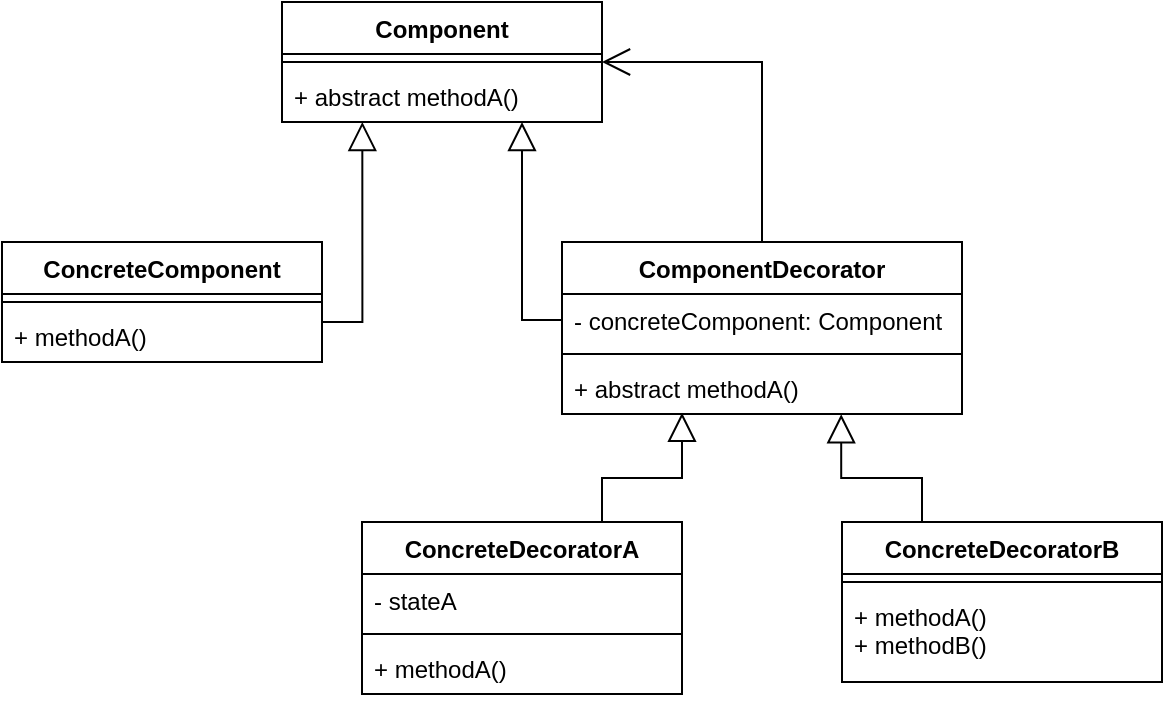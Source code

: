 <mxfile version="13.9.2" type="device" pages="2"><diagram id="ixVul_4KcDESUZHlSVRg" name="GenericUML"><mxGraphModel dx="1420" dy="802" grid="1" gridSize="10" guides="1" tooltips="1" connect="1" arrows="1" fold="1" page="1" pageScale="1" pageWidth="827" pageHeight="1169" math="0" shadow="0"><root><mxCell id="0"/><mxCell id="1" parent="0"/><mxCell id="Dd06lhBYAD_GBAxw21-e-1" value="Component" style="swimlane;fontStyle=1;align=center;verticalAlign=top;childLayout=stackLayout;horizontal=1;startSize=26;horizontalStack=0;resizeParent=1;resizeParentMax=0;resizeLast=0;collapsible=1;marginBottom=0;" parent="1" vertex="1"><mxGeometry x="280" y="40" width="160" height="60" as="geometry"/></mxCell><mxCell id="Dd06lhBYAD_GBAxw21-e-3" value="" style="line;strokeWidth=1;fillColor=none;align=left;verticalAlign=middle;spacingTop=-1;spacingLeft=3;spacingRight=3;rotatable=0;labelPosition=right;points=[];portConstraint=eastwest;" parent="Dd06lhBYAD_GBAxw21-e-1" vertex="1"><mxGeometry y="26" width="160" height="8" as="geometry"/></mxCell><mxCell id="Dd06lhBYAD_GBAxw21-e-4" value="+ abstract methodA()" style="text;strokeColor=none;fillColor=none;align=left;verticalAlign=top;spacingLeft=4;spacingRight=4;overflow=hidden;rotatable=0;points=[[0,0.5],[1,0.5]];portConstraint=eastwest;" parent="Dd06lhBYAD_GBAxw21-e-1" vertex="1"><mxGeometry y="34" width="160" height="26" as="geometry"/></mxCell><mxCell id="Dd06lhBYAD_GBAxw21-e-9" style="edgeStyle=orthogonalEdgeStyle;rounded=0;orthogonalLoop=1;jettySize=auto;html=1;exitX=1;exitY=0.231;exitDx=0;exitDy=0;entryX=0.251;entryY=0.998;entryDx=0;entryDy=0;entryPerimeter=0;endSize=12;endArrow=block;endFill=0;exitPerimeter=0;" parent="1" source="Dd06lhBYAD_GBAxw21-e-8" target="Dd06lhBYAD_GBAxw21-e-4" edge="1"><mxGeometry relative="1" as="geometry"><Array as="points"><mxPoint x="320" y="200"/></Array></mxGeometry></mxCell><mxCell id="Dd06lhBYAD_GBAxw21-e-5" value="ConcreteComponent" style="swimlane;fontStyle=1;align=center;verticalAlign=top;childLayout=stackLayout;horizontal=1;startSize=26;horizontalStack=0;resizeParent=1;resizeParentMax=0;resizeLast=0;collapsible=1;marginBottom=0;" parent="1" vertex="1"><mxGeometry x="140" y="160" width="160" height="60" as="geometry"/></mxCell><mxCell id="Dd06lhBYAD_GBAxw21-e-7" value="" style="line;strokeWidth=1;fillColor=none;align=left;verticalAlign=middle;spacingTop=-1;spacingLeft=3;spacingRight=3;rotatable=0;labelPosition=right;points=[];portConstraint=eastwest;" parent="Dd06lhBYAD_GBAxw21-e-5" vertex="1"><mxGeometry y="26" width="160" height="8" as="geometry"/></mxCell><mxCell id="Dd06lhBYAD_GBAxw21-e-8" value="+ methodA()" style="text;strokeColor=none;fillColor=none;align=left;verticalAlign=top;spacingLeft=4;spacingRight=4;overflow=hidden;rotatable=0;points=[[0,0.5],[1,0.5]];portConstraint=eastwest;" parent="Dd06lhBYAD_GBAxw21-e-5" vertex="1"><mxGeometry y="34" width="160" height="26" as="geometry"/></mxCell><mxCell id="Dd06lhBYAD_GBAxw21-e-14" style="edgeStyle=orthogonalEdgeStyle;rounded=0;orthogonalLoop=1;jettySize=auto;html=1;exitX=0;exitY=0.5;exitDx=0;exitDy=0;entryX=0.75;entryY=1;entryDx=0;entryDy=0;entryPerimeter=0;endArrow=block;endFill=0;endSize=12;" parent="1" source="Dd06lhBYAD_GBAxw21-e-11" target="Dd06lhBYAD_GBAxw21-e-4" edge="1"><mxGeometry relative="1" as="geometry"><Array as="points"><mxPoint x="400" y="199"/></Array></mxGeometry></mxCell><mxCell id="Dd06lhBYAD_GBAxw21-e-15" style="edgeStyle=orthogonalEdgeStyle;rounded=0;orthogonalLoop=1;jettySize=auto;html=1;exitX=0.5;exitY=0;exitDx=0;exitDy=0;entryX=1;entryY=0.5;entryDx=0;entryDy=0;endArrow=open;endFill=0;endSize=12;" parent="1" source="Dd06lhBYAD_GBAxw21-e-10" target="Dd06lhBYAD_GBAxw21-e-1" edge="1"><mxGeometry relative="1" as="geometry"/></mxCell><mxCell id="Dd06lhBYAD_GBAxw21-e-10" value="ComponentDecorator" style="swimlane;fontStyle=1;align=center;verticalAlign=top;childLayout=stackLayout;horizontal=1;startSize=26;horizontalStack=0;resizeParent=1;resizeParentMax=0;resizeLast=0;collapsible=1;marginBottom=0;" parent="1" vertex="1"><mxGeometry x="420" y="160" width="200" height="86" as="geometry"/></mxCell><mxCell id="Dd06lhBYAD_GBAxw21-e-11" value="- concreteComponent: Component" style="text;strokeColor=none;fillColor=none;align=left;verticalAlign=top;spacingLeft=4;spacingRight=4;overflow=hidden;rotatable=0;points=[[0,0.5],[1,0.5]];portConstraint=eastwest;" parent="Dd06lhBYAD_GBAxw21-e-10" vertex="1"><mxGeometry y="26" width="200" height="26" as="geometry"/></mxCell><mxCell id="Dd06lhBYAD_GBAxw21-e-12" value="" style="line;strokeWidth=1;fillColor=none;align=left;verticalAlign=middle;spacingTop=-1;spacingLeft=3;spacingRight=3;rotatable=0;labelPosition=right;points=[];portConstraint=eastwest;" parent="Dd06lhBYAD_GBAxw21-e-10" vertex="1"><mxGeometry y="52" width="200" height="8" as="geometry"/></mxCell><mxCell id="Dd06lhBYAD_GBAxw21-e-13" value="+ abstract methodA()" style="text;strokeColor=none;fillColor=none;align=left;verticalAlign=top;spacingLeft=4;spacingRight=4;overflow=hidden;rotatable=0;points=[[0,0.5],[1,0.5]];portConstraint=eastwest;" parent="Dd06lhBYAD_GBAxw21-e-10" vertex="1"><mxGeometry y="60" width="200" height="26" as="geometry"/></mxCell><mxCell id="Dd06lhBYAD_GBAxw21-e-20" style="edgeStyle=orthogonalEdgeStyle;rounded=0;orthogonalLoop=1;jettySize=auto;html=1;exitX=0.75;exitY=0;exitDx=0;exitDy=0;entryX=0.3;entryY=0.976;entryDx=0;entryDy=0;entryPerimeter=0;endArrow=block;endFill=0;endSize=12;" parent="1" source="Dd06lhBYAD_GBAxw21-e-16" target="Dd06lhBYAD_GBAxw21-e-13" edge="1"><mxGeometry relative="1" as="geometry"/></mxCell><mxCell id="Dd06lhBYAD_GBAxw21-e-16" value="ConcreteDecoratorA" style="swimlane;fontStyle=1;align=center;verticalAlign=top;childLayout=stackLayout;horizontal=1;startSize=26;horizontalStack=0;resizeParent=1;resizeParentMax=0;resizeLast=0;collapsible=1;marginBottom=0;" parent="1" vertex="1"><mxGeometry x="320" y="300" width="160" height="86" as="geometry"/></mxCell><mxCell id="Dd06lhBYAD_GBAxw21-e-26" value="- stateA" style="text;strokeColor=none;fillColor=none;align=left;verticalAlign=top;spacingLeft=4;spacingRight=4;overflow=hidden;rotatable=0;points=[[0,0.5],[1,0.5]];portConstraint=eastwest;" parent="Dd06lhBYAD_GBAxw21-e-16" vertex="1"><mxGeometry y="26" width="160" height="26" as="geometry"/></mxCell><mxCell id="Dd06lhBYAD_GBAxw21-e-18" value="" style="line;strokeWidth=1;fillColor=none;align=left;verticalAlign=middle;spacingTop=-1;spacingLeft=3;spacingRight=3;rotatable=0;labelPosition=right;points=[];portConstraint=eastwest;" parent="Dd06lhBYAD_GBAxw21-e-16" vertex="1"><mxGeometry y="52" width="160" height="8" as="geometry"/></mxCell><mxCell id="Dd06lhBYAD_GBAxw21-e-19" value="+ methodA()" style="text;strokeColor=none;fillColor=none;align=left;verticalAlign=top;spacingLeft=4;spacingRight=4;overflow=hidden;rotatable=0;points=[[0,0.5],[1,0.5]];portConstraint=eastwest;" parent="Dd06lhBYAD_GBAxw21-e-16" vertex="1"><mxGeometry y="60" width="160" height="26" as="geometry"/></mxCell><mxCell id="Dd06lhBYAD_GBAxw21-e-25" style="edgeStyle=orthogonalEdgeStyle;rounded=0;orthogonalLoop=1;jettySize=auto;html=1;exitX=0.25;exitY=0;exitDx=0;exitDy=0;entryX=0.698;entryY=1.006;entryDx=0;entryDy=0;entryPerimeter=0;endArrow=block;endFill=0;endSize=12;" parent="1" source="Dd06lhBYAD_GBAxw21-e-21" target="Dd06lhBYAD_GBAxw21-e-13" edge="1"><mxGeometry relative="1" as="geometry"/></mxCell><mxCell id="Dd06lhBYAD_GBAxw21-e-21" value="ConcreteDecoratorB&#10;" style="swimlane;fontStyle=1;align=center;verticalAlign=top;childLayout=stackLayout;horizontal=1;startSize=26;horizontalStack=0;resizeParent=1;resizeParentMax=0;resizeLast=0;collapsible=1;marginBottom=0;" parent="1" vertex="1"><mxGeometry x="560" y="300" width="160" height="80" as="geometry"/></mxCell><mxCell id="Dd06lhBYAD_GBAxw21-e-23" value="" style="line;strokeWidth=1;fillColor=none;align=left;verticalAlign=middle;spacingTop=-1;spacingLeft=3;spacingRight=3;rotatable=0;labelPosition=right;points=[];portConstraint=eastwest;" parent="Dd06lhBYAD_GBAxw21-e-21" vertex="1"><mxGeometry y="26" width="160" height="8" as="geometry"/></mxCell><mxCell id="Dd06lhBYAD_GBAxw21-e-24" value="+ methodA()&#10;+ methodB()" style="text;strokeColor=none;fillColor=none;align=left;verticalAlign=top;spacingLeft=4;spacingRight=4;overflow=hidden;rotatable=0;points=[[0,0.5],[1,0.5]];portConstraint=eastwest;" parent="Dd06lhBYAD_GBAxw21-e-21" vertex="1"><mxGeometry y="34" width="160" height="46" as="geometry"/></mxCell></root></mxGraphModel></diagram><diagram id="sNaPmimaBeUa_L1E6De1" name="ConcreteUML"><mxGraphModel dx="2247" dy="745" grid="1" gridSize="10" guides="1" tooltips="1" connect="1" arrows="1" fold="1" page="1" pageScale="1" pageWidth="827" pageHeight="1169" math="0" shadow="0"><root><mxCell id="AxuqjJ9_FwzBccV1t9R9-0"/><mxCell id="AxuqjJ9_FwzBccV1t9R9-1" parent="AxuqjJ9_FwzBccV1t9R9-0"/><mxCell id="AxuqjJ9_FwzBccV1t9R9-2" value="Food" style="swimlane;fontStyle=1;align=center;verticalAlign=top;childLayout=stackLayout;horizontal=1;startSize=26;horizontalStack=0;resizeParent=1;resizeParentMax=0;resizeLast=0;collapsible=1;marginBottom=0;" parent="AxuqjJ9_FwzBccV1t9R9-1" vertex="1"><mxGeometry x="280" y="60" width="210" height="100" as="geometry"/></mxCell><mxCell id="gT3hDPitvEapAcHjn2qV-0" value="+ abstract _description : string&#10;+ abstract _cost : double" style="text;strokeColor=none;fillColor=none;align=left;verticalAlign=top;spacingLeft=4;spacingRight=4;overflow=hidden;rotatable=0;points=[[0,0.5],[1,0.5]];portConstraint=eastwest;" vertex="1" parent="AxuqjJ9_FwzBccV1t9R9-2"><mxGeometry y="26" width="210" height="44" as="geometry"/></mxCell><mxCell id="AxuqjJ9_FwzBccV1t9R9-3" value="" style="line;strokeWidth=1;fillColor=none;align=left;verticalAlign=middle;spacingTop=-1;spacingLeft=3;spacingRight=3;rotatable=0;labelPosition=right;points=[];portConstraint=eastwest;" parent="AxuqjJ9_FwzBccV1t9R9-2" vertex="1"><mxGeometry y="70" width="210" height="8" as="geometry"/></mxCell><mxCell id="AxuqjJ9_FwzBccV1t9R9-4" value="+ Food()" style="text;strokeColor=none;fillColor=none;align=left;verticalAlign=top;spacingLeft=4;spacingRight=4;overflow=hidden;rotatable=0;points=[[0,0.5],[1,0.5]];portConstraint=eastwest;" parent="AxuqjJ9_FwzBccV1t9R9-2" vertex="1"><mxGeometry y="78" width="210" height="22" as="geometry"/></mxCell><mxCell id="gT3hDPitvEapAcHjn2qV-6" style="edgeStyle=orthogonalEdgeStyle;rounded=0;orthogonalLoop=1;jettySize=auto;html=1;exitX=0.75;exitY=0;exitDx=0;exitDy=0;entryX=0.286;entryY=0.998;entryDx=0;entryDy=0;entryPerimeter=0;endSize=12;endArrow=block;endFill=0;" edge="1" parent="AxuqjJ9_FwzBccV1t9R9-1" source="AxuqjJ9_FwzBccV1t9R9-6" target="AxuqjJ9_FwzBccV1t9R9-4"><mxGeometry relative="1" as="geometry"><Array as="points"><mxPoint x="305" y="220"/><mxPoint x="340" y="220"/></Array></mxGeometry></mxCell><mxCell id="AxuqjJ9_FwzBccV1t9R9-6" value="Pizza" style="swimlane;fontStyle=1;align=center;verticalAlign=top;childLayout=stackLayout;horizontal=1;startSize=26;horizontalStack=0;resizeParent=1;resizeParentMax=0;resizeLast=0;collapsible=1;marginBottom=0;" parent="AxuqjJ9_FwzBccV1t9R9-1" vertex="1"><mxGeometry x="170" y="270" width="180" height="104" as="geometry"/></mxCell><mxCell id="gT3hDPitvEapAcHjn2qV-1" value="+ override _description : string&#10;+ override _cost : double" style="text;strokeColor=none;fillColor=none;align=left;verticalAlign=top;spacingLeft=4;spacingRight=4;overflow=hidden;rotatable=0;points=[[0,0.5],[1,0.5]];portConstraint=eastwest;" vertex="1" parent="AxuqjJ9_FwzBccV1t9R9-6"><mxGeometry y="26" width="180" height="44" as="geometry"/></mxCell><mxCell id="AxuqjJ9_FwzBccV1t9R9-7" value="" style="line;strokeWidth=1;fillColor=none;align=left;verticalAlign=middle;spacingTop=-1;spacingLeft=3;spacingRight=3;rotatable=0;labelPosition=right;points=[];portConstraint=eastwest;" parent="AxuqjJ9_FwzBccV1t9R9-6" vertex="1"><mxGeometry y="70" width="180" height="8" as="geometry"/></mxCell><mxCell id="AxuqjJ9_FwzBccV1t9R9-8" value="+ Pizza()" style="text;strokeColor=none;fillColor=none;align=left;verticalAlign=top;spacingLeft=4;spacingRight=4;overflow=hidden;rotatable=0;points=[[0,0.5],[1,0.5]];portConstraint=eastwest;" parent="AxuqjJ9_FwzBccV1t9R9-6" vertex="1"><mxGeometry y="78" width="180" height="26" as="geometry"/></mxCell><mxCell id="gT3hDPitvEapAcHjn2qV-8" style="edgeStyle=orthogonalEdgeStyle;rounded=0;jumpSize=6;orthogonalLoop=1;jettySize=auto;html=1;exitX=0.25;exitY=0;exitDx=0;exitDy=0;entryX=0.614;entryY=0.993;entryDx=0;entryDy=0;entryPerimeter=0;endArrow=block;endFill=0;endSize=12;" edge="1" parent="AxuqjJ9_FwzBccV1t9R9-1" source="AxuqjJ9_FwzBccV1t9R9-11" target="AxuqjJ9_FwzBccV1t9R9-4"><mxGeometry relative="1" as="geometry"/></mxCell><mxCell id="gT3hDPitvEapAcHjn2qV-9" style="edgeStyle=orthogonalEdgeStyle;rounded=0;jumpSize=6;orthogonalLoop=1;jettySize=auto;html=1;exitX=0.75;exitY=0;exitDx=0;exitDy=0;entryX=1;entryY=0.5;entryDx=0;entryDy=0;endArrow=open;endFill=0;endSize=12;" edge="1" parent="AxuqjJ9_FwzBccV1t9R9-1" source="AxuqjJ9_FwzBccV1t9R9-11" target="gT3hDPitvEapAcHjn2qV-0"><mxGeometry relative="1" as="geometry"/></mxCell><mxCell id="AxuqjJ9_FwzBccV1t9R9-11" value="ToppingDecorator" style="swimlane;fontStyle=1;align=center;verticalAlign=top;childLayout=stackLayout;horizontal=1;startSize=26;horizontalStack=0;resizeParent=1;resizeParentMax=0;resizeLast=0;collapsible=1;marginBottom=0;" parent="AxuqjJ9_FwzBccV1t9R9-1" vertex="1"><mxGeometry x="430" y="220" width="200" height="114" as="geometry"/></mxCell><mxCell id="AxuqjJ9_FwzBccV1t9R9-12" value="+ _additiveFood : Food&#10;+ abstract _description : string&#10;+ abstract _cost : double" style="text;strokeColor=none;fillColor=none;align=left;verticalAlign=top;spacingLeft=4;spacingRight=4;overflow=hidden;rotatable=0;points=[[0,0.5],[1,0.5]];portConstraint=eastwest;" parent="AxuqjJ9_FwzBccV1t9R9-11" vertex="1"><mxGeometry y="26" width="200" height="54" as="geometry"/></mxCell><mxCell id="AxuqjJ9_FwzBccV1t9R9-13" value="" style="line;strokeWidth=1;fillColor=none;align=left;verticalAlign=middle;spacingTop=-1;spacingLeft=3;spacingRight=3;rotatable=0;labelPosition=right;points=[];portConstraint=eastwest;" parent="AxuqjJ9_FwzBccV1t9R9-11" vertex="1"><mxGeometry y="80" width="200" height="8" as="geometry"/></mxCell><mxCell id="gT3hDPitvEapAcHjn2qV-10" value="+ abstract ToppingDecorator()" style="text;strokeColor=none;fillColor=none;align=left;verticalAlign=top;spacingLeft=4;spacingRight=4;overflow=hidden;rotatable=0;points=[[0,0.5],[1,0.5]];portConstraint=eastwest;" vertex="1" parent="AxuqjJ9_FwzBccV1t9R9-11"><mxGeometry y="88" width="200" height="26" as="geometry"/></mxCell><mxCell id="gT3hDPitvEapAcHjn2qV-17" style="edgeStyle=orthogonalEdgeStyle;rounded=0;jumpSize=6;orthogonalLoop=1;jettySize=auto;html=1;exitX=0.75;exitY=0;exitDx=0;exitDy=0;entryX=0.126;entryY=0.978;entryDx=0;entryDy=0;entryPerimeter=0;endArrow=block;endFill=0;endSize=12;" edge="1" parent="AxuqjJ9_FwzBccV1t9R9-1" source="AxuqjJ9_FwzBccV1t9R9-16" target="gT3hDPitvEapAcHjn2qV-10"><mxGeometry relative="1" as="geometry"/></mxCell><mxCell id="AxuqjJ9_FwzBccV1t9R9-16" value="Mozzarella" style="swimlane;fontStyle=1;align=center;verticalAlign=top;childLayout=stackLayout;horizontal=1;startSize=26;horizontalStack=0;resizeParent=1;resizeParentMax=0;resizeLast=0;collapsible=1;marginBottom=0;" parent="AxuqjJ9_FwzBccV1t9R9-1" vertex="1"><mxGeometry x="240" y="400" width="180" height="104" as="geometry"/></mxCell><mxCell id="gT3hDPitvEapAcHjn2qV-16" value="+ override _description : string&#10;+ override _cost : double" style="text;strokeColor=none;fillColor=none;align=left;verticalAlign=top;spacingLeft=4;spacingRight=4;overflow=hidden;rotatable=0;points=[[0,0.5],[1,0.5]];portConstraint=eastwest;" vertex="1" parent="AxuqjJ9_FwzBccV1t9R9-16"><mxGeometry y="26" width="180" height="44" as="geometry"/></mxCell><mxCell id="AxuqjJ9_FwzBccV1t9R9-18" value="" style="line;strokeWidth=1;fillColor=none;align=left;verticalAlign=middle;spacingTop=-1;spacingLeft=3;spacingRight=3;rotatable=0;labelPosition=right;points=[];portConstraint=eastwest;" parent="AxuqjJ9_FwzBccV1t9R9-16" vertex="1"><mxGeometry y="70" width="180" height="8" as="geometry"/></mxCell><mxCell id="AxuqjJ9_FwzBccV1t9R9-19" value="+ Mozzarella(Food food)" style="text;strokeColor=none;fillColor=none;align=left;verticalAlign=top;spacingLeft=4;spacingRight=4;overflow=hidden;rotatable=0;points=[[0,0.5],[1,0.5]];portConstraint=eastwest;" parent="AxuqjJ9_FwzBccV1t9R9-16" vertex="1"><mxGeometry y="78" width="180" height="26" as="geometry"/></mxCell><mxCell id="gT3hDPitvEapAcHjn2qV-7" style="edgeStyle=orthogonalEdgeStyle;rounded=0;orthogonalLoop=1;jettySize=auto;html=1;exitX=0.75;exitY=0;exitDx=0;exitDy=0;entryX=0.19;entryY=0.995;entryDx=0;entryDy=0;entryPerimeter=0;endArrow=block;endFill=0;jumpSize=6;endSize=12;" edge="1" parent="AxuqjJ9_FwzBccV1t9R9-1" source="gT3hDPitvEapAcHjn2qV-2" target="AxuqjJ9_FwzBccV1t9R9-4"><mxGeometry relative="1" as="geometry"><Array as="points"><mxPoint x="115" y="210"/><mxPoint x="320" y="210"/></Array></mxGeometry></mxCell><mxCell id="gT3hDPitvEapAcHjn2qV-2" value="Calzone" style="swimlane;fontStyle=1;align=center;verticalAlign=top;childLayout=stackLayout;horizontal=1;startSize=26;horizontalStack=0;resizeParent=1;resizeParentMax=0;resizeLast=0;collapsible=1;marginBottom=0;" vertex="1" parent="AxuqjJ9_FwzBccV1t9R9-1"><mxGeometry x="-20" y="270" width="180" height="104" as="geometry"/></mxCell><mxCell id="gT3hDPitvEapAcHjn2qV-3" value="+ override _description : string&#10;+ override _cost : double" style="text;strokeColor=none;fillColor=none;align=left;verticalAlign=top;spacingLeft=4;spacingRight=4;overflow=hidden;rotatable=0;points=[[0,0.5],[1,0.5]];portConstraint=eastwest;" vertex="1" parent="gT3hDPitvEapAcHjn2qV-2"><mxGeometry y="26" width="180" height="44" as="geometry"/></mxCell><mxCell id="gT3hDPitvEapAcHjn2qV-4" value="" style="line;strokeWidth=1;fillColor=none;align=left;verticalAlign=middle;spacingTop=-1;spacingLeft=3;spacingRight=3;rotatable=0;labelPosition=right;points=[];portConstraint=eastwest;" vertex="1" parent="gT3hDPitvEapAcHjn2qV-2"><mxGeometry y="70" width="180" height="8" as="geometry"/></mxCell><mxCell id="gT3hDPitvEapAcHjn2qV-5" value="+ Calzone()" style="text;strokeColor=none;fillColor=none;align=left;verticalAlign=top;spacingLeft=4;spacingRight=4;overflow=hidden;rotatable=0;points=[[0,0.5],[1,0.5]];portConstraint=eastwest;" vertex="1" parent="gT3hDPitvEapAcHjn2qV-2"><mxGeometry y="78" width="180" height="26" as="geometry"/></mxCell><mxCell id="gT3hDPitvEapAcHjn2qV-15" style="edgeStyle=orthogonalEdgeStyle;rounded=0;jumpSize=6;orthogonalLoop=1;jettySize=auto;html=1;exitX=0.75;exitY=0;exitDx=0;exitDy=0;endArrow=block;endFill=0;endSize=12;entryX=0.095;entryY=0.998;entryDx=0;entryDy=0;entryPerimeter=0;" edge="1" parent="AxuqjJ9_FwzBccV1t9R9-1" source="gT3hDPitvEapAcHjn2qV-11" target="AxuqjJ9_FwzBccV1t9R9-4"><mxGeometry relative="1" as="geometry"><mxPoint x="270" y="160" as="targetPoint"/><Array as="points"><mxPoint x="-75" y="200"/><mxPoint x="300" y="200"/></Array></mxGeometry></mxCell><mxCell id="gT3hDPitvEapAcHjn2qV-11" value="Sandwich" style="swimlane;fontStyle=1;align=center;verticalAlign=top;childLayout=stackLayout;horizontal=1;startSize=26;horizontalStack=0;resizeParent=1;resizeParentMax=0;resizeLast=0;collapsible=1;marginBottom=0;" vertex="1" parent="AxuqjJ9_FwzBccV1t9R9-1"><mxGeometry x="-210" y="270" width="180" height="104" as="geometry"/></mxCell><mxCell id="gT3hDPitvEapAcHjn2qV-12" value="+ override _description : string&#10;+ override _cost : double" style="text;strokeColor=none;fillColor=none;align=left;verticalAlign=top;spacingLeft=4;spacingRight=4;overflow=hidden;rotatable=0;points=[[0,0.5],[1,0.5]];portConstraint=eastwest;" vertex="1" parent="gT3hDPitvEapAcHjn2qV-11"><mxGeometry y="26" width="180" height="44" as="geometry"/></mxCell><mxCell id="gT3hDPitvEapAcHjn2qV-13" value="" style="line;strokeWidth=1;fillColor=none;align=left;verticalAlign=middle;spacingTop=-1;spacingLeft=3;spacingRight=3;rotatable=0;labelPosition=right;points=[];portConstraint=eastwest;" vertex="1" parent="gT3hDPitvEapAcHjn2qV-11"><mxGeometry y="70" width="180" height="8" as="geometry"/></mxCell><mxCell id="gT3hDPitvEapAcHjn2qV-14" value="+ Sandwich()" style="text;strokeColor=none;fillColor=none;align=left;verticalAlign=top;spacingLeft=4;spacingRight=4;overflow=hidden;rotatable=0;points=[[0,0.5],[1,0.5]];portConstraint=eastwest;" vertex="1" parent="gT3hDPitvEapAcHjn2qV-11"><mxGeometry y="78" width="180" height="26" as="geometry"/></mxCell><mxCell id="gT3hDPitvEapAcHjn2qV-22" style="edgeStyle=orthogonalEdgeStyle;rounded=0;jumpSize=6;orthogonalLoop=1;jettySize=auto;html=1;exitX=0.5;exitY=0;exitDx=0;exitDy=0;entryX=0.45;entryY=1;entryDx=0;entryDy=0;entryPerimeter=0;endArrow=block;endFill=0;endSize=12;" edge="1" parent="AxuqjJ9_FwzBccV1t9R9-1" source="gT3hDPitvEapAcHjn2qV-18" target="gT3hDPitvEapAcHjn2qV-10"><mxGeometry relative="1" as="geometry"/></mxCell><mxCell id="gT3hDPitvEapAcHjn2qV-18" value="Marinara" style="swimlane;fontStyle=1;align=center;verticalAlign=top;childLayout=stackLayout;horizontal=1;startSize=26;horizontalStack=0;resizeParent=1;resizeParentMax=0;resizeLast=0;collapsible=1;marginBottom=0;" vertex="1" parent="AxuqjJ9_FwzBccV1t9R9-1"><mxGeometry x="430" y="400" width="180" height="104" as="geometry"/></mxCell><mxCell id="gT3hDPitvEapAcHjn2qV-19" value="+ override _description : string&#10;+ override _cost : double" style="text;strokeColor=none;fillColor=none;align=left;verticalAlign=top;spacingLeft=4;spacingRight=4;overflow=hidden;rotatable=0;points=[[0,0.5],[1,0.5]];portConstraint=eastwest;" vertex="1" parent="gT3hDPitvEapAcHjn2qV-18"><mxGeometry y="26" width="180" height="44" as="geometry"/></mxCell><mxCell id="gT3hDPitvEapAcHjn2qV-20" value="" style="line;strokeWidth=1;fillColor=none;align=left;verticalAlign=middle;spacingTop=-1;spacingLeft=3;spacingRight=3;rotatable=0;labelPosition=right;points=[];portConstraint=eastwest;" vertex="1" parent="gT3hDPitvEapAcHjn2qV-18"><mxGeometry y="70" width="180" height="8" as="geometry"/></mxCell><mxCell id="gT3hDPitvEapAcHjn2qV-21" value="+ Marinara(Food food)" style="text;strokeColor=none;fillColor=none;align=left;verticalAlign=top;spacingLeft=4;spacingRight=4;overflow=hidden;rotatable=0;points=[[0,0.5],[1,0.5]];portConstraint=eastwest;" vertex="1" parent="gT3hDPitvEapAcHjn2qV-18"><mxGeometry y="78" width="180" height="26" as="geometry"/></mxCell><mxCell id="gT3hDPitvEapAcHjn2qV-27" style="edgeStyle=orthogonalEdgeStyle;rounded=0;jumpSize=6;orthogonalLoop=1;jettySize=auto;html=1;exitX=0.25;exitY=0;exitDx=0;exitDy=0;endArrow=block;endFill=0;endSize=12;entryX=0.65;entryY=1.015;entryDx=0;entryDy=0;entryPerimeter=0;" edge="1" parent="AxuqjJ9_FwzBccV1t9R9-1" source="gT3hDPitvEapAcHjn2qV-23" target="gT3hDPitvEapAcHjn2qV-10"><mxGeometry relative="1" as="geometry"><mxPoint x="570" y="350" as="targetPoint"/></mxGeometry></mxCell><mxCell id="gT3hDPitvEapAcHjn2qV-23" value="Mozzarella" style="swimlane;fontStyle=1;align=center;verticalAlign=top;childLayout=stackLayout;horizontal=1;startSize=26;horizontalStack=0;resizeParent=1;resizeParentMax=0;resizeLast=0;collapsible=1;marginBottom=0;" vertex="1" parent="AxuqjJ9_FwzBccV1t9R9-1"><mxGeometry x="620" y="400" width="180" height="104" as="geometry"/></mxCell><mxCell id="gT3hDPitvEapAcHjn2qV-24" value="+ override _description : string&#10;+ override _cost : double" style="text;strokeColor=none;fillColor=none;align=left;verticalAlign=top;spacingLeft=4;spacingRight=4;overflow=hidden;rotatable=0;points=[[0,0.5],[1,0.5]];portConstraint=eastwest;" vertex="1" parent="gT3hDPitvEapAcHjn2qV-23"><mxGeometry y="26" width="180" height="44" as="geometry"/></mxCell><mxCell id="gT3hDPitvEapAcHjn2qV-25" value="" style="line;strokeWidth=1;fillColor=none;align=left;verticalAlign=middle;spacingTop=-1;spacingLeft=3;spacingRight=3;rotatable=0;labelPosition=right;points=[];portConstraint=eastwest;" vertex="1" parent="gT3hDPitvEapAcHjn2qV-23"><mxGeometry y="70" width="180" height="8" as="geometry"/></mxCell><mxCell id="gT3hDPitvEapAcHjn2qV-26" value="+ Mozzarella(Food food)" style="text;strokeColor=none;fillColor=none;align=left;verticalAlign=top;spacingLeft=4;spacingRight=4;overflow=hidden;rotatable=0;points=[[0,0.5],[1,0.5]];portConstraint=eastwest;" vertex="1" parent="gT3hDPitvEapAcHjn2qV-23"><mxGeometry y="78" width="180" height="26" as="geometry"/></mxCell><mxCell id="gT3hDPitvEapAcHjn2qV-32" style="edgeStyle=orthogonalEdgeStyle;rounded=0;jumpSize=6;orthogonalLoop=1;jettySize=auto;html=1;exitX=0.25;exitY=0;exitDx=0;exitDy=0;entryX=0.85;entryY=1.027;entryDx=0;entryDy=0;entryPerimeter=0;endArrow=block;endFill=0;endSize=12;" edge="1" parent="AxuqjJ9_FwzBccV1t9R9-1" source="gT3hDPitvEapAcHjn2qV-28" target="gT3hDPitvEapAcHjn2qV-10"><mxGeometry relative="1" as="geometry"><Array as="points"><mxPoint x="855" y="360"/><mxPoint x="600" y="360"/></Array></mxGeometry></mxCell><mxCell id="gT3hDPitvEapAcHjn2qV-28" value="Pineapple" style="swimlane;fontStyle=1;align=center;verticalAlign=top;childLayout=stackLayout;horizontal=1;startSize=26;horizontalStack=0;resizeParent=1;resizeParentMax=0;resizeLast=0;collapsible=1;marginBottom=0;" vertex="1" parent="AxuqjJ9_FwzBccV1t9R9-1"><mxGeometry x="810" y="400" width="180" height="104" as="geometry"/></mxCell><mxCell id="gT3hDPitvEapAcHjn2qV-29" value="+ iverrude _description : string&#10;+ override _cost : double" style="text;strokeColor=none;fillColor=none;align=left;verticalAlign=top;spacingLeft=4;spacingRight=4;overflow=hidden;rotatable=0;points=[[0,0.5],[1,0.5]];portConstraint=eastwest;" vertex="1" parent="gT3hDPitvEapAcHjn2qV-28"><mxGeometry y="26" width="180" height="44" as="geometry"/></mxCell><mxCell id="gT3hDPitvEapAcHjn2qV-30" value="" style="line;strokeWidth=1;fillColor=none;align=left;verticalAlign=middle;spacingTop=-1;spacingLeft=3;spacingRight=3;rotatable=0;labelPosition=right;points=[];portConstraint=eastwest;" vertex="1" parent="gT3hDPitvEapAcHjn2qV-28"><mxGeometry y="70" width="180" height="8" as="geometry"/></mxCell><mxCell id="gT3hDPitvEapAcHjn2qV-31" value="+ Pineapple(Food food)" style="text;strokeColor=none;fillColor=none;align=left;verticalAlign=top;spacingLeft=4;spacingRight=4;overflow=hidden;rotatable=0;points=[[0,0.5],[1,0.5]];portConstraint=eastwest;" vertex="1" parent="gT3hDPitvEapAcHjn2qV-28"><mxGeometry y="78" width="180" height="26" as="geometry"/></mxCell></root></mxGraphModel></diagram></mxfile>